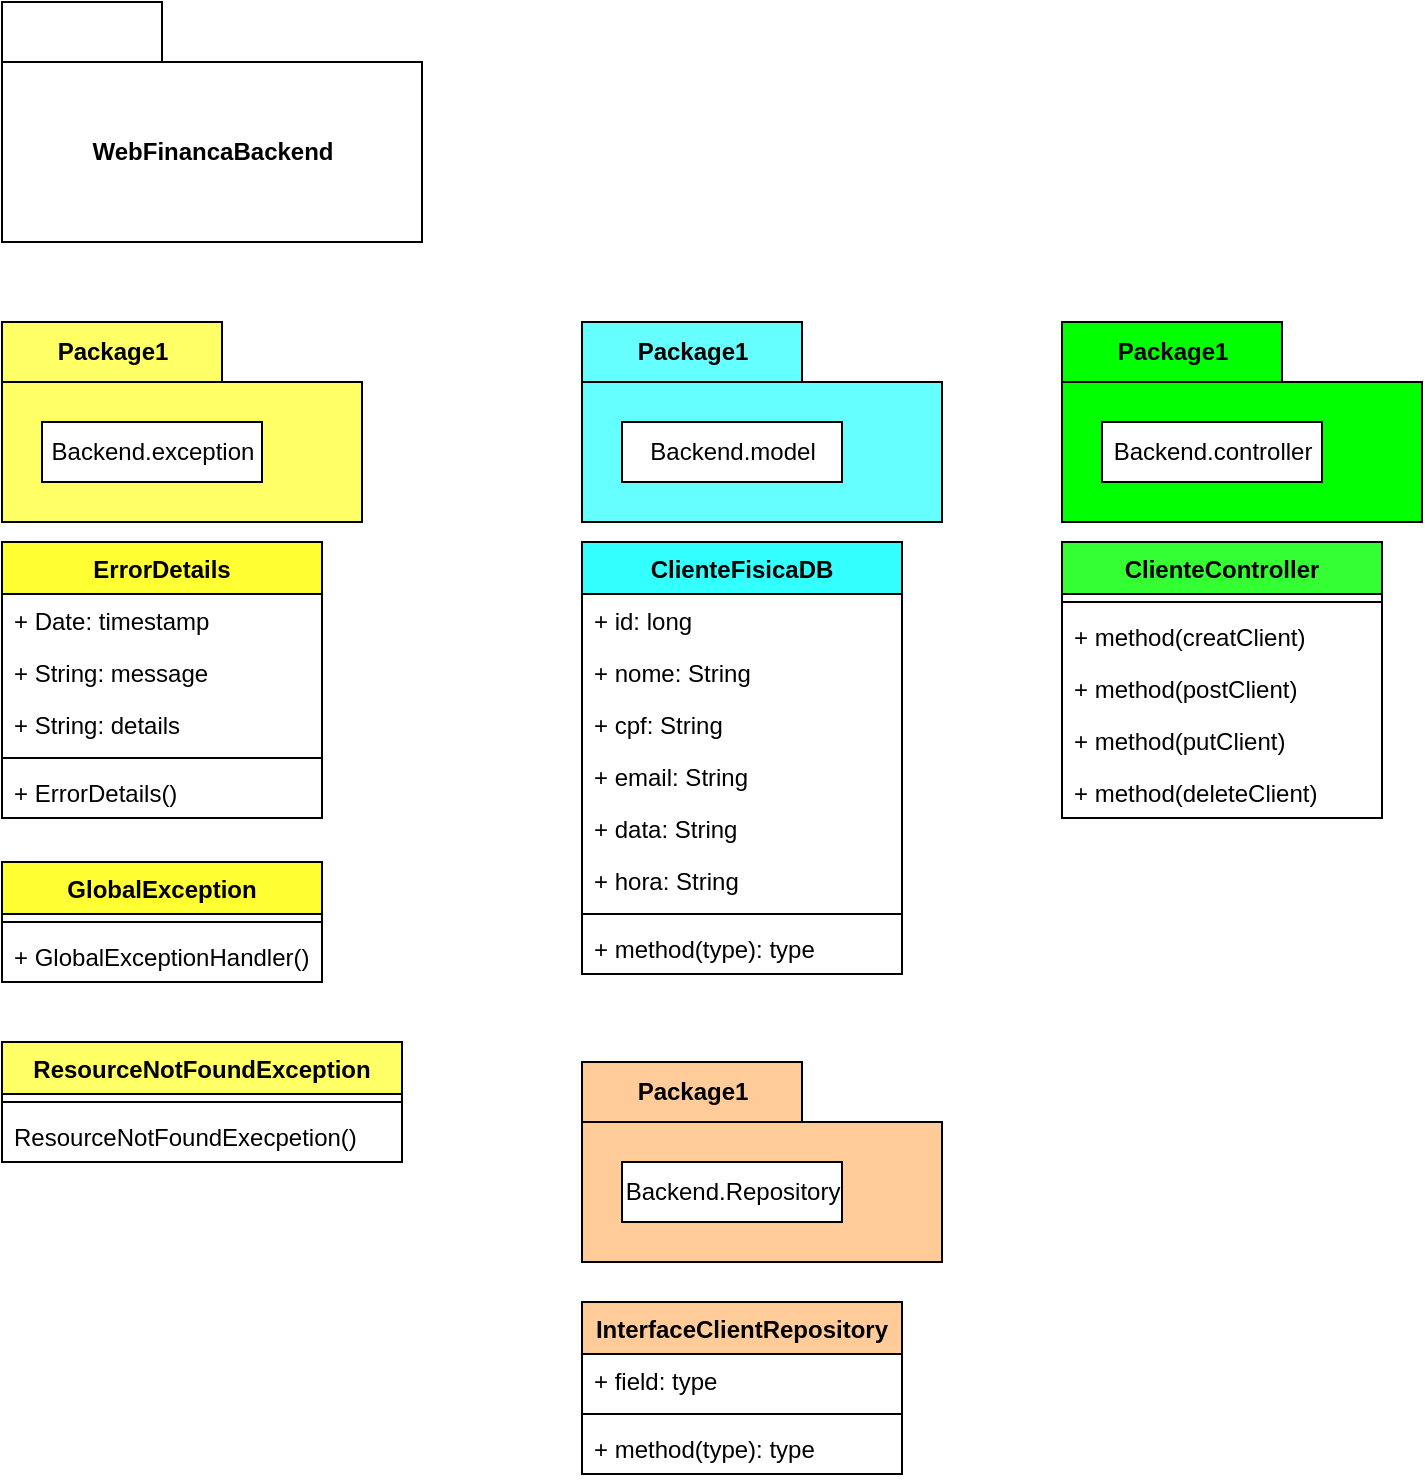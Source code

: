 <mxfile version="16.2.2" type="device"><diagram id="9talsDF4Bx_rLtn21Fkz" name="Página-1"><mxGraphModel dx="1107" dy="530" grid="1" gridSize="10" guides="1" tooltips="1" connect="1" arrows="1" fold="1" page="1" pageScale="1" pageWidth="827" pageHeight="1169" math="0" shadow="0"><root><mxCell id="0"/><mxCell id="1" parent="0"/><mxCell id="FdMZL9aLJHBVOkdYhXsx-1" value="WebFinancaBackend" style="shape=folder;fontStyle=1;tabWidth=80;tabHeight=30;tabPosition=left;html=1;boundedLbl=1;" vertex="1" parent="1"><mxGeometry x="10" y="30" width="210" height="120" as="geometry"/></mxCell><mxCell id="FdMZL9aLJHBVOkdYhXsx-2" value="Package1" style="shape=folder;fontStyle=1;tabWidth=110;tabHeight=30;tabPosition=left;html=1;boundedLbl=1;labelInHeader=1;container=1;collapsible=0;recursiveResize=0;fillColor=#FFFF66;" vertex="1" parent="1"><mxGeometry x="10" y="190" width="180" height="100" as="geometry"/></mxCell><mxCell id="FdMZL9aLJHBVOkdYhXsx-3" value="Backend.exception" style="html=1;" vertex="1" parent="FdMZL9aLJHBVOkdYhXsx-2"><mxGeometry width="110" height="30" relative="1" as="geometry"><mxPoint x="20" y="50" as="offset"/></mxGeometry></mxCell><mxCell id="FdMZL9aLJHBVOkdYhXsx-4" value="ErrorDetails" style="swimlane;fontStyle=1;align=center;verticalAlign=top;childLayout=stackLayout;horizontal=1;startSize=26;horizontalStack=0;resizeParent=1;resizeParentMax=0;resizeLast=0;collapsible=1;marginBottom=0;fillColor=#FFFF33;" vertex="1" parent="1"><mxGeometry x="10" y="300" width="160" height="138" as="geometry"/></mxCell><mxCell id="FdMZL9aLJHBVOkdYhXsx-5" value="+ Date: timestamp" style="text;strokeColor=none;fillColor=none;align=left;verticalAlign=top;spacingLeft=4;spacingRight=4;overflow=hidden;rotatable=0;points=[[0,0.5],[1,0.5]];portConstraint=eastwest;" vertex="1" parent="FdMZL9aLJHBVOkdYhXsx-4"><mxGeometry y="26" width="160" height="26" as="geometry"/></mxCell><mxCell id="FdMZL9aLJHBVOkdYhXsx-36" value="+ String: message" style="text;strokeColor=none;fillColor=none;align=left;verticalAlign=top;spacingLeft=4;spacingRight=4;overflow=hidden;rotatable=0;points=[[0,0.5],[1,0.5]];portConstraint=eastwest;" vertex="1" parent="FdMZL9aLJHBVOkdYhXsx-4"><mxGeometry y="52" width="160" height="26" as="geometry"/></mxCell><mxCell id="FdMZL9aLJHBVOkdYhXsx-37" value="+ String: details" style="text;strokeColor=none;fillColor=none;align=left;verticalAlign=top;spacingLeft=4;spacingRight=4;overflow=hidden;rotatable=0;points=[[0,0.5],[1,0.5]];portConstraint=eastwest;" vertex="1" parent="FdMZL9aLJHBVOkdYhXsx-4"><mxGeometry y="78" width="160" height="26" as="geometry"/></mxCell><mxCell id="FdMZL9aLJHBVOkdYhXsx-6" value="" style="line;strokeWidth=1;fillColor=none;align=left;verticalAlign=middle;spacingTop=-1;spacingLeft=3;spacingRight=3;rotatable=0;labelPosition=right;points=[];portConstraint=eastwest;" vertex="1" parent="FdMZL9aLJHBVOkdYhXsx-4"><mxGeometry y="104" width="160" height="8" as="geometry"/></mxCell><mxCell id="FdMZL9aLJHBVOkdYhXsx-7" value="+ ErrorDetails()" style="text;strokeColor=none;fillColor=none;align=left;verticalAlign=top;spacingLeft=4;spacingRight=4;overflow=hidden;rotatable=0;points=[[0,0.5],[1,0.5]];portConstraint=eastwest;" vertex="1" parent="FdMZL9aLJHBVOkdYhXsx-4"><mxGeometry y="112" width="160" height="26" as="geometry"/></mxCell><mxCell id="FdMZL9aLJHBVOkdYhXsx-9" value="GlobalException" style="swimlane;fontStyle=1;align=center;verticalAlign=top;childLayout=stackLayout;horizontal=1;startSize=26;horizontalStack=0;resizeParent=1;resizeParentMax=0;resizeLast=0;collapsible=1;marginBottom=0;fillColor=#FFFF33;" vertex="1" parent="1"><mxGeometry x="10" y="460" width="160" height="60" as="geometry"/></mxCell><mxCell id="FdMZL9aLJHBVOkdYhXsx-11" value="" style="line;strokeWidth=1;fillColor=none;align=left;verticalAlign=middle;spacingTop=-1;spacingLeft=3;spacingRight=3;rotatable=0;labelPosition=right;points=[];portConstraint=eastwest;" vertex="1" parent="FdMZL9aLJHBVOkdYhXsx-9"><mxGeometry y="26" width="160" height="8" as="geometry"/></mxCell><mxCell id="FdMZL9aLJHBVOkdYhXsx-38" value="+ GlobalExceptionHandler()" style="text;strokeColor=none;fillColor=none;align=left;verticalAlign=top;spacingLeft=4;spacingRight=4;overflow=hidden;rotatable=0;points=[[0,0.5],[1,0.5]];portConstraint=eastwest;" vertex="1" parent="FdMZL9aLJHBVOkdYhXsx-9"><mxGeometry y="34" width="160" height="26" as="geometry"/></mxCell><mxCell id="FdMZL9aLJHBVOkdYhXsx-13" value="ResourceNotFoundException" style="swimlane;fontStyle=1;align=center;verticalAlign=top;childLayout=stackLayout;horizontal=1;startSize=26;horizontalStack=0;resizeParent=1;resizeParentMax=0;resizeLast=0;collapsible=1;marginBottom=0;fillColor=#FFFF66;" vertex="1" parent="1"><mxGeometry x="10" y="550" width="200" height="60" as="geometry"/></mxCell><mxCell id="FdMZL9aLJHBVOkdYhXsx-15" value="" style="line;strokeWidth=1;fillColor=none;align=left;verticalAlign=middle;spacingTop=-1;spacingLeft=3;spacingRight=3;rotatable=0;labelPosition=right;points=[];portConstraint=eastwest;" vertex="1" parent="FdMZL9aLJHBVOkdYhXsx-13"><mxGeometry y="26" width="200" height="8" as="geometry"/></mxCell><mxCell id="FdMZL9aLJHBVOkdYhXsx-16" value="ResourceNotFoundExecpetion()" style="text;strokeColor=none;fillColor=none;align=left;verticalAlign=top;spacingLeft=4;spacingRight=4;overflow=hidden;rotatable=0;points=[[0,0.5],[1,0.5]];portConstraint=eastwest;" vertex="1" parent="FdMZL9aLJHBVOkdYhXsx-13"><mxGeometry y="34" width="200" height="26" as="geometry"/></mxCell><mxCell id="FdMZL9aLJHBVOkdYhXsx-17" value="Package1" style="shape=folder;fontStyle=1;tabWidth=110;tabHeight=30;tabPosition=left;html=1;boundedLbl=1;labelInHeader=1;container=1;collapsible=0;recursiveResize=0;fillColor=#66FFFF;" vertex="1" parent="1"><mxGeometry x="300" y="190" width="180" height="100" as="geometry"/></mxCell><mxCell id="FdMZL9aLJHBVOkdYhXsx-18" value="Backend.model" style="html=1;" vertex="1" parent="FdMZL9aLJHBVOkdYhXsx-17"><mxGeometry width="110" height="30" relative="1" as="geometry"><mxPoint x="20" y="50" as="offset"/></mxGeometry></mxCell><mxCell id="FdMZL9aLJHBVOkdYhXsx-19" value="ClienteFisicaDB" style="swimlane;fontStyle=1;align=center;verticalAlign=top;childLayout=stackLayout;horizontal=1;startSize=26;horizontalStack=0;resizeParent=1;resizeParentMax=0;resizeLast=0;collapsible=1;marginBottom=0;fillColor=#33FFFF;" vertex="1" parent="1"><mxGeometry x="300" y="300" width="160" height="216" as="geometry"/></mxCell><mxCell id="FdMZL9aLJHBVOkdYhXsx-40" value="+ id: long" style="text;strokeColor=none;fillColor=none;align=left;verticalAlign=top;spacingLeft=4;spacingRight=4;overflow=hidden;rotatable=0;points=[[0,0.5],[1,0.5]];portConstraint=eastwest;" vertex="1" parent="FdMZL9aLJHBVOkdYhXsx-19"><mxGeometry y="26" width="160" height="26" as="geometry"/></mxCell><mxCell id="FdMZL9aLJHBVOkdYhXsx-20" value="+ nome: String" style="text;strokeColor=none;fillColor=none;align=left;verticalAlign=top;spacingLeft=4;spacingRight=4;overflow=hidden;rotatable=0;points=[[0,0.5],[1,0.5]];portConstraint=eastwest;" vertex="1" parent="FdMZL9aLJHBVOkdYhXsx-19"><mxGeometry y="52" width="160" height="26" as="geometry"/></mxCell><mxCell id="FdMZL9aLJHBVOkdYhXsx-41" value="+ cpf: String" style="text;strokeColor=none;fillColor=none;align=left;verticalAlign=top;spacingLeft=4;spacingRight=4;overflow=hidden;rotatable=0;points=[[0,0.5],[1,0.5]];portConstraint=eastwest;" vertex="1" parent="FdMZL9aLJHBVOkdYhXsx-19"><mxGeometry y="78" width="160" height="26" as="geometry"/></mxCell><mxCell id="FdMZL9aLJHBVOkdYhXsx-42" value="+ email: String" style="text;strokeColor=none;fillColor=none;align=left;verticalAlign=top;spacingLeft=4;spacingRight=4;overflow=hidden;rotatable=0;points=[[0,0.5],[1,0.5]];portConstraint=eastwest;" vertex="1" parent="FdMZL9aLJHBVOkdYhXsx-19"><mxGeometry y="104" width="160" height="26" as="geometry"/></mxCell><mxCell id="FdMZL9aLJHBVOkdYhXsx-43" value="+ data: String" style="text;strokeColor=none;fillColor=none;align=left;verticalAlign=top;spacingLeft=4;spacingRight=4;overflow=hidden;rotatable=0;points=[[0,0.5],[1,0.5]];portConstraint=eastwest;" vertex="1" parent="FdMZL9aLJHBVOkdYhXsx-19"><mxGeometry y="130" width="160" height="26" as="geometry"/></mxCell><mxCell id="FdMZL9aLJHBVOkdYhXsx-44" value="+ hora: String" style="text;strokeColor=none;fillColor=none;align=left;verticalAlign=top;spacingLeft=4;spacingRight=4;overflow=hidden;rotatable=0;points=[[0,0.5],[1,0.5]];portConstraint=eastwest;" vertex="1" parent="FdMZL9aLJHBVOkdYhXsx-19"><mxGeometry y="156" width="160" height="26" as="geometry"/></mxCell><mxCell id="FdMZL9aLJHBVOkdYhXsx-21" value="" style="line;strokeWidth=1;fillColor=none;align=left;verticalAlign=middle;spacingTop=-1;spacingLeft=3;spacingRight=3;rotatable=0;labelPosition=right;points=[];portConstraint=eastwest;" vertex="1" parent="FdMZL9aLJHBVOkdYhXsx-19"><mxGeometry y="182" width="160" height="8" as="geometry"/></mxCell><mxCell id="FdMZL9aLJHBVOkdYhXsx-22" value="+ method(type): type" style="text;strokeColor=none;fillColor=none;align=left;verticalAlign=top;spacingLeft=4;spacingRight=4;overflow=hidden;rotatable=0;points=[[0,0.5],[1,0.5]];portConstraint=eastwest;" vertex="1" parent="FdMZL9aLJHBVOkdYhXsx-19"><mxGeometry y="190" width="160" height="26" as="geometry"/></mxCell><mxCell id="FdMZL9aLJHBVOkdYhXsx-24" value="Package1" style="shape=folder;fontStyle=1;tabWidth=110;tabHeight=30;tabPosition=left;html=1;boundedLbl=1;labelInHeader=1;container=1;collapsible=0;recursiveResize=0;fillColor=#00FF00;" vertex="1" parent="1"><mxGeometry x="540" y="190" width="180" height="100" as="geometry"/></mxCell><mxCell id="FdMZL9aLJHBVOkdYhXsx-25" value="Backend.controller" style="html=1;" vertex="1" parent="FdMZL9aLJHBVOkdYhXsx-24"><mxGeometry width="110" height="30" relative="1" as="geometry"><mxPoint x="20" y="50" as="offset"/></mxGeometry></mxCell><mxCell id="FdMZL9aLJHBVOkdYhXsx-26" value="ClienteController" style="swimlane;fontStyle=1;align=center;verticalAlign=top;childLayout=stackLayout;horizontal=1;startSize=26;horizontalStack=0;resizeParent=1;resizeParentMax=0;resizeLast=0;collapsible=1;marginBottom=0;fillColor=#33FF33;" vertex="1" parent="1"><mxGeometry x="540" y="300" width="160" height="138" as="geometry"/></mxCell><mxCell id="FdMZL9aLJHBVOkdYhXsx-28" value="" style="line;strokeWidth=1;fillColor=none;align=left;verticalAlign=middle;spacingTop=-1;spacingLeft=3;spacingRight=3;rotatable=0;labelPosition=right;points=[];portConstraint=eastwest;" vertex="1" parent="FdMZL9aLJHBVOkdYhXsx-26"><mxGeometry y="26" width="160" height="8" as="geometry"/></mxCell><mxCell id="FdMZL9aLJHBVOkdYhXsx-29" value="+ method(creatClient)" style="text;strokeColor=none;fillColor=none;align=left;verticalAlign=top;spacingLeft=4;spacingRight=4;overflow=hidden;rotatable=0;points=[[0,0.5],[1,0.5]];portConstraint=eastwest;" vertex="1" parent="FdMZL9aLJHBVOkdYhXsx-26"><mxGeometry y="34" width="160" height="26" as="geometry"/></mxCell><mxCell id="FdMZL9aLJHBVOkdYhXsx-45" value="+ method(postClient)" style="text;strokeColor=none;fillColor=none;align=left;verticalAlign=top;spacingLeft=4;spacingRight=4;overflow=hidden;rotatable=0;points=[[0,0.5],[1,0.5]];portConstraint=eastwest;" vertex="1" parent="FdMZL9aLJHBVOkdYhXsx-26"><mxGeometry y="60" width="160" height="26" as="geometry"/></mxCell><mxCell id="FdMZL9aLJHBVOkdYhXsx-46" value="+ method(putClient)" style="text;strokeColor=none;fillColor=none;align=left;verticalAlign=top;spacingLeft=4;spacingRight=4;overflow=hidden;rotatable=0;points=[[0,0.5],[1,0.5]];portConstraint=eastwest;" vertex="1" parent="FdMZL9aLJHBVOkdYhXsx-26"><mxGeometry y="86" width="160" height="26" as="geometry"/></mxCell><mxCell id="FdMZL9aLJHBVOkdYhXsx-47" value="+ method(deleteClient)" style="text;strokeColor=none;fillColor=none;align=left;verticalAlign=top;spacingLeft=4;spacingRight=4;overflow=hidden;rotatable=0;points=[[0,0.5],[1,0.5]];portConstraint=eastwest;" vertex="1" parent="FdMZL9aLJHBVOkdYhXsx-26"><mxGeometry y="112" width="160" height="26" as="geometry"/></mxCell><mxCell id="FdMZL9aLJHBVOkdYhXsx-30" value="Package1" style="shape=folder;fontStyle=1;tabWidth=110;tabHeight=30;tabPosition=left;html=1;boundedLbl=1;labelInHeader=1;container=1;collapsible=0;recursiveResize=0;fillColor=#FFCC99;" vertex="1" parent="1"><mxGeometry x="300" y="560" width="180" height="100" as="geometry"/></mxCell><mxCell id="FdMZL9aLJHBVOkdYhXsx-31" value="Backend.Repository" style="html=1;" vertex="1" parent="FdMZL9aLJHBVOkdYhXsx-30"><mxGeometry width="110" height="30" relative="1" as="geometry"><mxPoint x="20" y="50" as="offset"/></mxGeometry></mxCell><mxCell id="FdMZL9aLJHBVOkdYhXsx-32" value="InterfaceClientRepository" style="swimlane;fontStyle=1;align=center;verticalAlign=top;childLayout=stackLayout;horizontal=1;startSize=26;horizontalStack=0;resizeParent=1;resizeParentMax=0;resizeLast=0;collapsible=1;marginBottom=0;fillColor=#FFCC99;" vertex="1" parent="1"><mxGeometry x="300" y="680" width="160" height="86" as="geometry"/></mxCell><mxCell id="FdMZL9aLJHBVOkdYhXsx-33" value="+ field: type" style="text;strokeColor=none;fillColor=none;align=left;verticalAlign=top;spacingLeft=4;spacingRight=4;overflow=hidden;rotatable=0;points=[[0,0.5],[1,0.5]];portConstraint=eastwest;" vertex="1" parent="FdMZL9aLJHBVOkdYhXsx-32"><mxGeometry y="26" width="160" height="26" as="geometry"/></mxCell><mxCell id="FdMZL9aLJHBVOkdYhXsx-34" value="" style="line;strokeWidth=1;fillColor=none;align=left;verticalAlign=middle;spacingTop=-1;spacingLeft=3;spacingRight=3;rotatable=0;labelPosition=right;points=[];portConstraint=eastwest;" vertex="1" parent="FdMZL9aLJHBVOkdYhXsx-32"><mxGeometry y="52" width="160" height="8" as="geometry"/></mxCell><mxCell id="FdMZL9aLJHBVOkdYhXsx-35" value="+ method(type): type" style="text;strokeColor=none;fillColor=none;align=left;verticalAlign=top;spacingLeft=4;spacingRight=4;overflow=hidden;rotatable=0;points=[[0,0.5],[1,0.5]];portConstraint=eastwest;" vertex="1" parent="FdMZL9aLJHBVOkdYhXsx-32"><mxGeometry y="60" width="160" height="26" as="geometry"/></mxCell></root></mxGraphModel></diagram></mxfile>